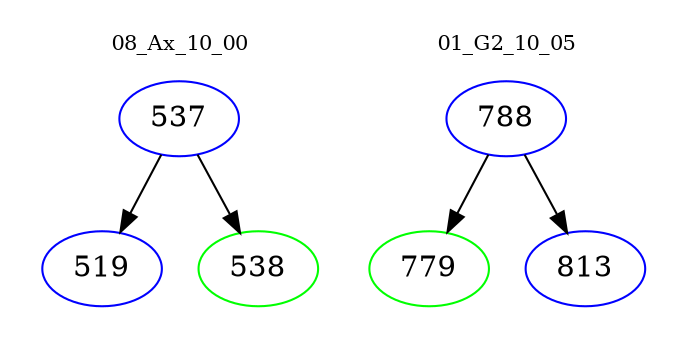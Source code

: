 digraph{
subgraph cluster_0 {
color = white
label = "08_Ax_10_00";
fontsize=10;
T0_537 [label="537", color="blue"]
T0_537 -> T0_519 [color="black"]
T0_519 [label="519", color="blue"]
T0_537 -> T0_538 [color="black"]
T0_538 [label="538", color="green"]
}
subgraph cluster_1 {
color = white
label = "01_G2_10_05";
fontsize=10;
T1_788 [label="788", color="blue"]
T1_788 -> T1_779 [color="black"]
T1_779 [label="779", color="green"]
T1_788 -> T1_813 [color="black"]
T1_813 [label="813", color="blue"]
}
}
